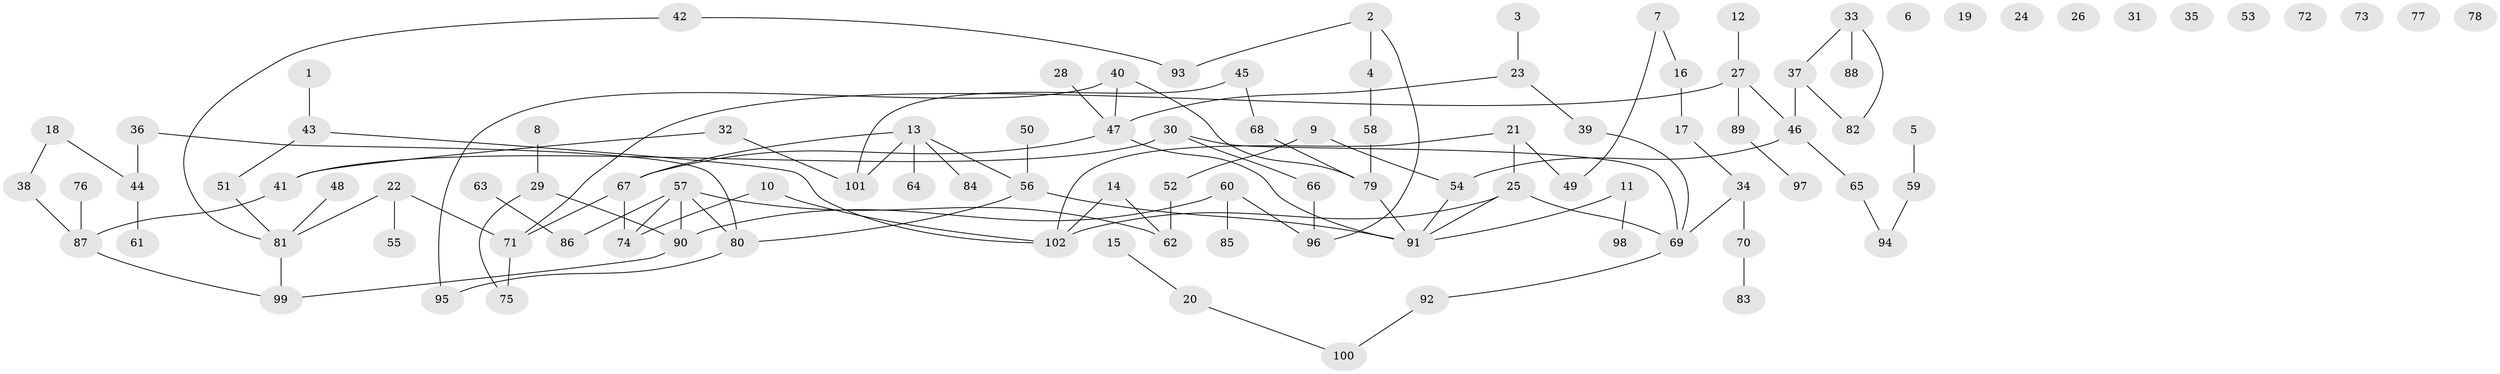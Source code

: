 // coarse degree distribution, {2: 0.35294117647058826, 6: 0.0392156862745098, 3: 0.19607843137254902, 4: 0.1568627450980392, 5: 0.0392156862745098, 10: 0.0196078431372549, 1: 0.19607843137254902}
// Generated by graph-tools (version 1.1) at 2025/48/03/04/25 22:48:11]
// undirected, 102 vertices, 112 edges
graph export_dot {
  node [color=gray90,style=filled];
  1;
  2;
  3;
  4;
  5;
  6;
  7;
  8;
  9;
  10;
  11;
  12;
  13;
  14;
  15;
  16;
  17;
  18;
  19;
  20;
  21;
  22;
  23;
  24;
  25;
  26;
  27;
  28;
  29;
  30;
  31;
  32;
  33;
  34;
  35;
  36;
  37;
  38;
  39;
  40;
  41;
  42;
  43;
  44;
  45;
  46;
  47;
  48;
  49;
  50;
  51;
  52;
  53;
  54;
  55;
  56;
  57;
  58;
  59;
  60;
  61;
  62;
  63;
  64;
  65;
  66;
  67;
  68;
  69;
  70;
  71;
  72;
  73;
  74;
  75;
  76;
  77;
  78;
  79;
  80;
  81;
  82;
  83;
  84;
  85;
  86;
  87;
  88;
  89;
  90;
  91;
  92;
  93;
  94;
  95;
  96;
  97;
  98;
  99;
  100;
  101;
  102;
  1 -- 43;
  2 -- 4;
  2 -- 93;
  2 -- 96;
  3 -- 23;
  4 -- 58;
  5 -- 59;
  7 -- 16;
  7 -- 49;
  8 -- 29;
  9 -- 52;
  9 -- 54;
  10 -- 74;
  10 -- 102;
  11 -- 91;
  11 -- 98;
  12 -- 27;
  13 -- 56;
  13 -- 64;
  13 -- 67;
  13 -- 84;
  13 -- 101;
  14 -- 62;
  14 -- 102;
  15 -- 20;
  16 -- 17;
  17 -- 34;
  18 -- 38;
  18 -- 44;
  20 -- 100;
  21 -- 25;
  21 -- 49;
  21 -- 102;
  22 -- 55;
  22 -- 71;
  22 -- 81;
  23 -- 39;
  23 -- 47;
  25 -- 69;
  25 -- 91;
  25 -- 102;
  27 -- 46;
  27 -- 71;
  27 -- 89;
  28 -- 47;
  29 -- 75;
  29 -- 90;
  30 -- 41;
  30 -- 66;
  30 -- 69;
  32 -- 41;
  32 -- 101;
  33 -- 37;
  33 -- 82;
  33 -- 88;
  34 -- 69;
  34 -- 70;
  36 -- 44;
  36 -- 80;
  37 -- 46;
  37 -- 82;
  38 -- 87;
  39 -- 69;
  40 -- 47;
  40 -- 79;
  40 -- 95;
  41 -- 87;
  42 -- 81;
  42 -- 93;
  43 -- 51;
  43 -- 102;
  44 -- 61;
  45 -- 68;
  45 -- 101;
  46 -- 54;
  46 -- 65;
  47 -- 67;
  47 -- 91;
  48 -- 81;
  50 -- 56;
  51 -- 81;
  52 -- 62;
  54 -- 91;
  56 -- 80;
  56 -- 91;
  57 -- 62;
  57 -- 74;
  57 -- 80;
  57 -- 86;
  57 -- 90;
  58 -- 79;
  59 -- 94;
  60 -- 85;
  60 -- 90;
  60 -- 96;
  63 -- 86;
  65 -- 94;
  66 -- 96;
  67 -- 71;
  67 -- 74;
  68 -- 79;
  69 -- 92;
  70 -- 83;
  71 -- 75;
  76 -- 87;
  79 -- 91;
  80 -- 95;
  81 -- 99;
  87 -- 99;
  89 -- 97;
  90 -- 99;
  92 -- 100;
}
